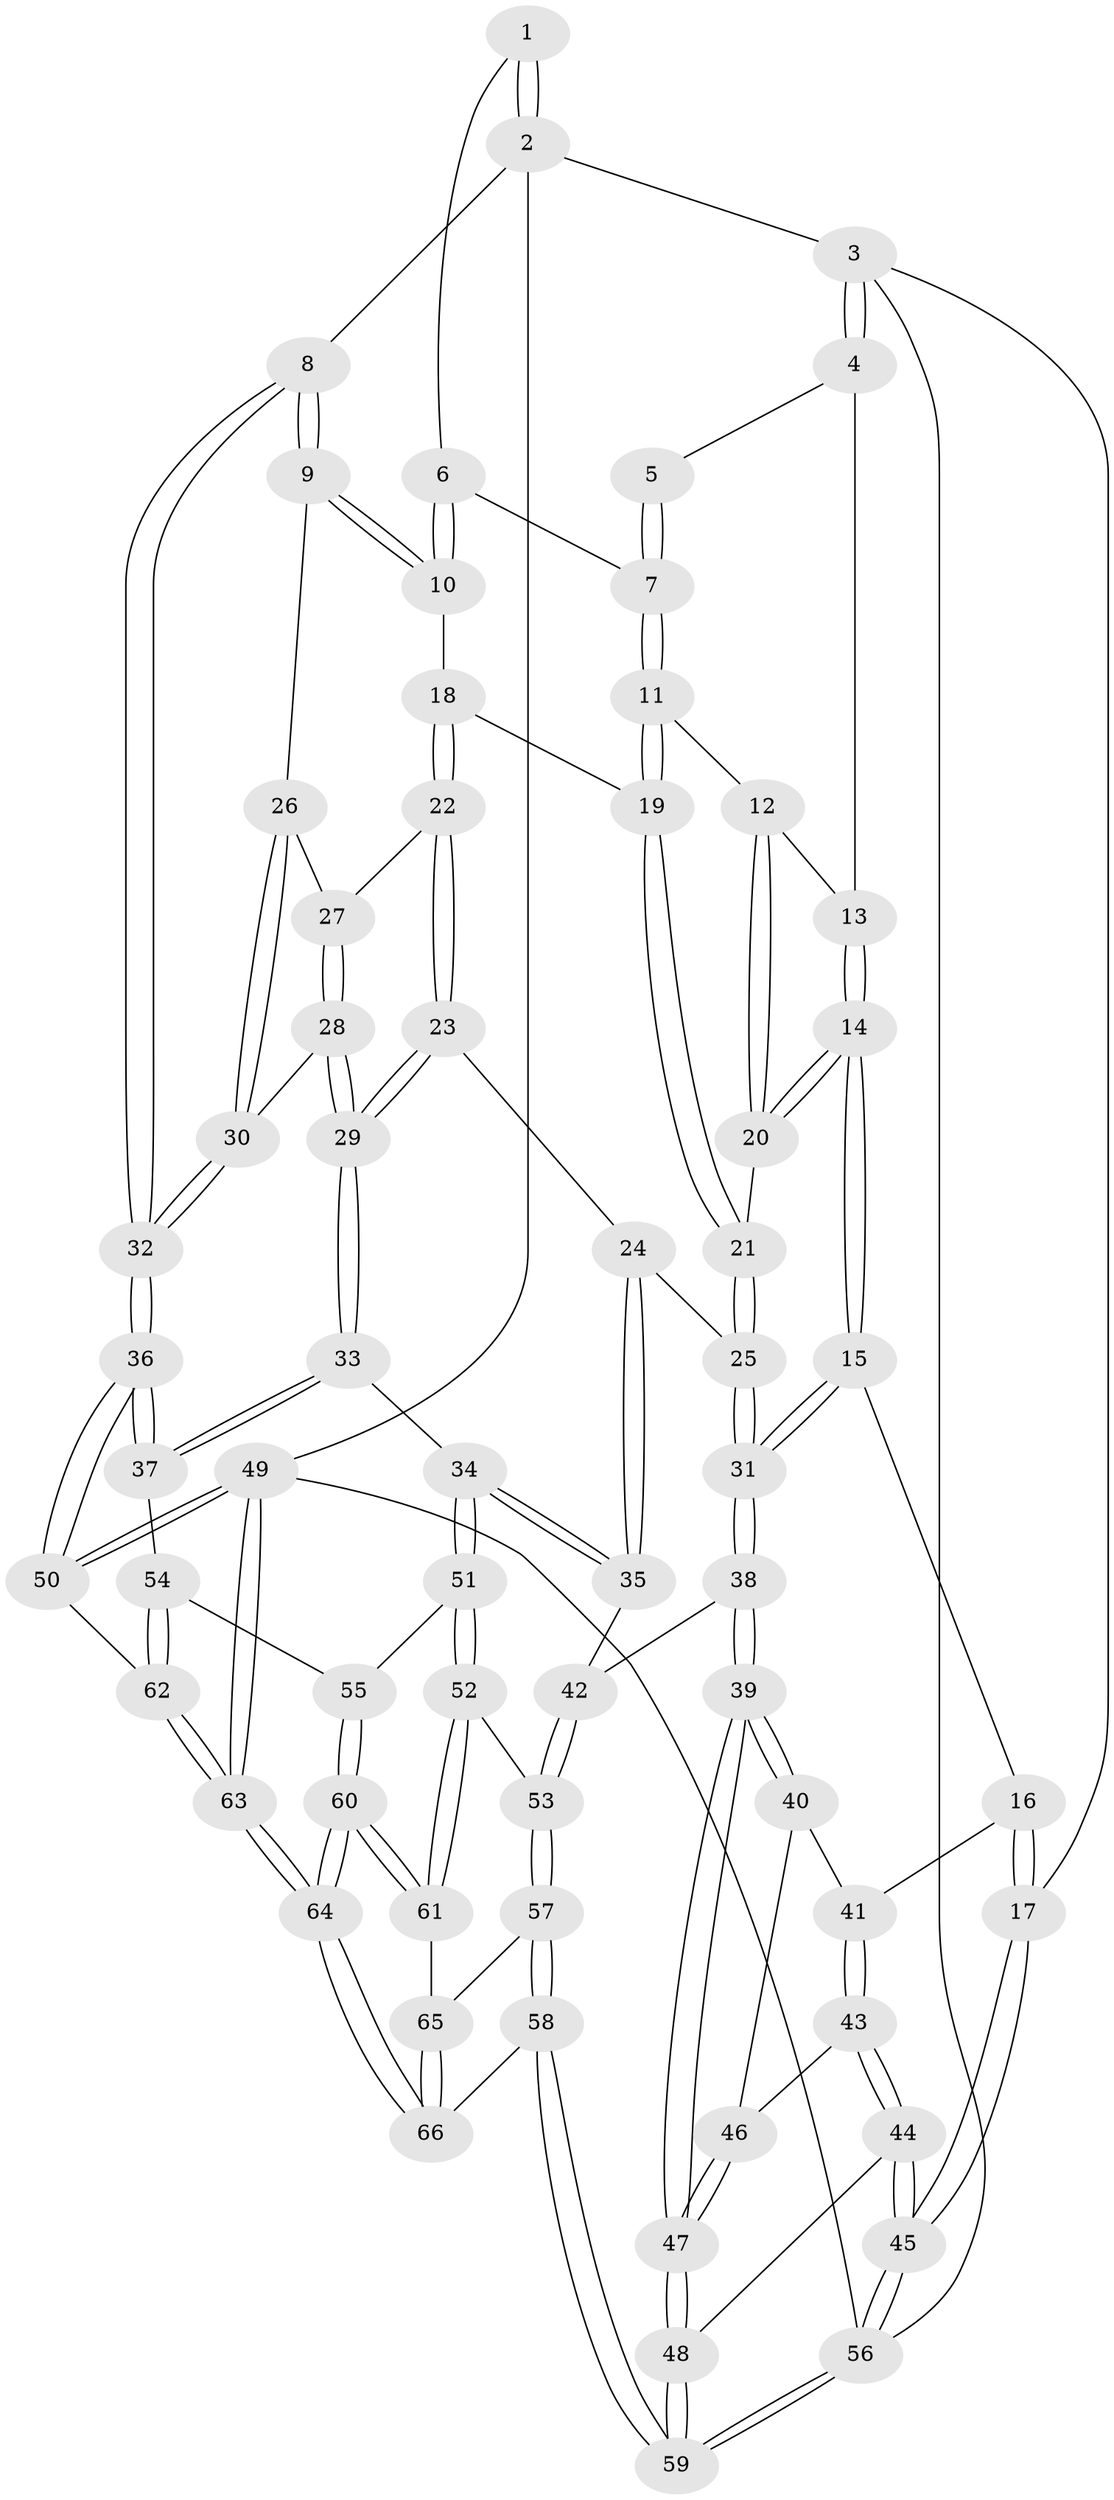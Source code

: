 // coarse degree distribution, {5: 0.4358974358974359, 6: 0.1282051282051282, 4: 0.2564102564102564, 3: 0.10256410256410256, 1: 0.02564102564102564, 7: 0.05128205128205128}
// Generated by graph-tools (version 1.1) at 2025/05/03/04/25 22:05:09]
// undirected, 66 vertices, 162 edges
graph export_dot {
graph [start="1"]
  node [color=gray90,style=filled];
  1 [pos="+0.7235244098810972+0"];
  2 [pos="+1+0"];
  3 [pos="+0+0"];
  4 [pos="+0.01451223917835272+0"];
  5 [pos="+0.3243316943183307+0"];
  6 [pos="+0.708401272577302+0"];
  7 [pos="+0.4799344993437585+0.14644556058681343"];
  8 [pos="+1+0.24196516324491435"];
  9 [pos="+1+0.2650189464267417"];
  10 [pos="+0.7566446964752515+0.17979244154977553"];
  11 [pos="+0.44491113396556425+0.2111553932165826"];
  12 [pos="+0.2915441097524791+0.16951642573306644"];
  13 [pos="+0.12821336131333405+0"];
  14 [pos="+0.09891887774556098+0.4028942032793654"];
  15 [pos="+0.0954644707119208+0.4073387818130662"];
  16 [pos="+0.016695112684555275+0.43070719115602346"];
  17 [pos="+0+0.407579346976008"];
  18 [pos="+0.707467451707513+0.2780219014088014"];
  19 [pos="+0.4455265724754013+0.21232194760582643"];
  20 [pos="+0.22125320039303623+0.3036372780547935"];
  21 [pos="+0.4406818915143448+0.4225419197237135"];
  22 [pos="+0.7113501104221429+0.3595203722125935"];
  23 [pos="+0.6912943943857915+0.4367901248012987"];
  24 [pos="+0.669536073978313+0.4456050046658801"];
  25 [pos="+0.45258747550801226+0.4693702582956819"];
  26 [pos="+1+0.3247612487401285"];
  27 [pos="+0.8815086274042179+0.35005702786728415"];
  28 [pos="+0.8373417500946587+0.5178400242151316"];
  29 [pos="+0.8052684139404683+0.535155779285999"];
  30 [pos="+0.8908013888517524+0.49120360640711824"];
  31 [pos="+0.3827901239942817+0.571418708383864"];
  32 [pos="+1+0.7103969497125306"];
  33 [pos="+0.8316958165471048+0.6710519818790635"];
  34 [pos="+0.7724741370243423+0.7415904968552806"];
  35 [pos="+0.618187255276348+0.6712240533858187"];
  36 [pos="+1+0.7191169245879812"];
  37 [pos="+1+0.7202703983117702"];
  38 [pos="+0.3798084700481378+0.6842428229593296"];
  39 [pos="+0.36403452244576506+0.7028234158399432"];
  40 [pos="+0.15018497484105073+0.6175474155683427"];
  41 [pos="+0.06907660195446534+0.5559891792272605"];
  42 [pos="+0.4375141964411567+0.7001057592248001"];
  43 [pos="+0.0680126831121253+0.6876717714456502"];
  44 [pos="+0.063891278870082+0.7076697106219403"];
  45 [pos="+0+0.891262256211716"];
  46 [pos="+0.13169450364324495+0.6623070323909754"];
  47 [pos="+0.30822823975039326+0.8014198725606787"];
  48 [pos="+0.3019317049734273+0.8137946952986734"];
  49 [pos="+1+1"];
  50 [pos="+1+0.7249197569577329"];
  51 [pos="+0.7664610817240427+0.7726283373424192"];
  52 [pos="+0.735103449582512+0.815868989450831"];
  53 [pos="+0.5858431790159061+0.8310382174185587"];
  54 [pos="+0.891314307284594+0.8743389665279875"];
  55 [pos="+0.8819647259414164+0.8694662613254659"];
  56 [pos="+0+1"];
  57 [pos="+0.5544358348186623+0.946161894754828"];
  58 [pos="+0.42042497207853247+1"];
  59 [pos="+0.22085494876124886+1"];
  60 [pos="+0.7725044447100369+1"];
  61 [pos="+0.7320703598366658+0.8726993526894836"];
  62 [pos="+0.9243494947734624+0.9520377327231407"];
  63 [pos="+0.8853899187082385+1"];
  64 [pos="+0.8151515122199343+1"];
  65 [pos="+0.6884360042696404+0.9028901989231333"];
  66 [pos="+0.4786068398020452+1"];
  1 -- 2;
  1 -- 2;
  1 -- 6;
  2 -- 3;
  2 -- 8;
  2 -- 49;
  3 -- 4;
  3 -- 4;
  3 -- 17;
  3 -- 56;
  4 -- 5;
  4 -- 13;
  5 -- 7;
  5 -- 7;
  6 -- 7;
  6 -- 10;
  6 -- 10;
  7 -- 11;
  7 -- 11;
  8 -- 9;
  8 -- 9;
  8 -- 32;
  8 -- 32;
  9 -- 10;
  9 -- 10;
  9 -- 26;
  10 -- 18;
  11 -- 12;
  11 -- 19;
  11 -- 19;
  12 -- 13;
  12 -- 20;
  12 -- 20;
  13 -- 14;
  13 -- 14;
  14 -- 15;
  14 -- 15;
  14 -- 20;
  14 -- 20;
  15 -- 16;
  15 -- 31;
  15 -- 31;
  16 -- 17;
  16 -- 17;
  16 -- 41;
  17 -- 45;
  17 -- 45;
  18 -- 19;
  18 -- 22;
  18 -- 22;
  19 -- 21;
  19 -- 21;
  20 -- 21;
  21 -- 25;
  21 -- 25;
  22 -- 23;
  22 -- 23;
  22 -- 27;
  23 -- 24;
  23 -- 29;
  23 -- 29;
  24 -- 25;
  24 -- 35;
  24 -- 35;
  25 -- 31;
  25 -- 31;
  26 -- 27;
  26 -- 30;
  26 -- 30;
  27 -- 28;
  27 -- 28;
  28 -- 29;
  28 -- 29;
  28 -- 30;
  29 -- 33;
  29 -- 33;
  30 -- 32;
  30 -- 32;
  31 -- 38;
  31 -- 38;
  32 -- 36;
  32 -- 36;
  33 -- 34;
  33 -- 37;
  33 -- 37;
  34 -- 35;
  34 -- 35;
  34 -- 51;
  34 -- 51;
  35 -- 42;
  36 -- 37;
  36 -- 37;
  36 -- 50;
  36 -- 50;
  37 -- 54;
  38 -- 39;
  38 -- 39;
  38 -- 42;
  39 -- 40;
  39 -- 40;
  39 -- 47;
  39 -- 47;
  40 -- 41;
  40 -- 46;
  41 -- 43;
  41 -- 43;
  42 -- 53;
  42 -- 53;
  43 -- 44;
  43 -- 44;
  43 -- 46;
  44 -- 45;
  44 -- 45;
  44 -- 48;
  45 -- 56;
  45 -- 56;
  46 -- 47;
  46 -- 47;
  47 -- 48;
  47 -- 48;
  48 -- 59;
  48 -- 59;
  49 -- 50;
  49 -- 50;
  49 -- 63;
  49 -- 63;
  49 -- 56;
  50 -- 62;
  51 -- 52;
  51 -- 52;
  51 -- 55;
  52 -- 53;
  52 -- 61;
  52 -- 61;
  53 -- 57;
  53 -- 57;
  54 -- 55;
  54 -- 62;
  54 -- 62;
  55 -- 60;
  55 -- 60;
  56 -- 59;
  56 -- 59;
  57 -- 58;
  57 -- 58;
  57 -- 65;
  58 -- 59;
  58 -- 59;
  58 -- 66;
  60 -- 61;
  60 -- 61;
  60 -- 64;
  60 -- 64;
  61 -- 65;
  62 -- 63;
  62 -- 63;
  63 -- 64;
  63 -- 64;
  64 -- 66;
  64 -- 66;
  65 -- 66;
  65 -- 66;
}
